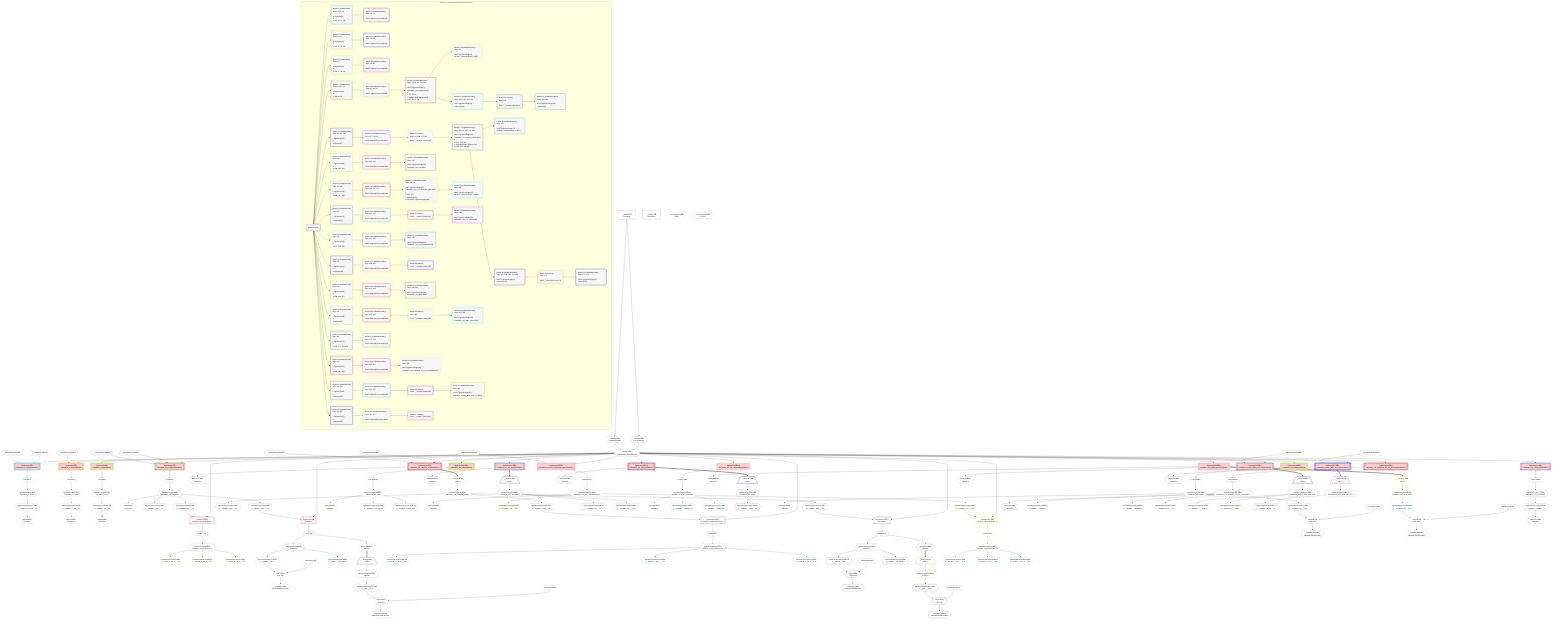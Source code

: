 %%{init: {'themeVariables': { 'fontSize': '12px'}}}%%
graph TD
    classDef path fill:#eee,stroke:#000,color:#000
    classDef plan fill:#fff,stroke-width:1px,color:#000
    classDef itemplan fill:#fff,stroke-width:2px,color:#000
    classDef unbatchedplan fill:#dff,stroke-width:1px,color:#000
    classDef sideeffectplan fill:#fcc,stroke-width:2px,color:#000
    classDef bucket fill:#f6f6f6,color:#000,stroke-width:2px,text-align:left


    %% define steps
    __Value3["__Value[3∈0]<br />ᐸcontextᐳ"]:::plan
    __Value5["__Value[5∈0]<br />ᐸrootValueᐳ"]:::plan
    __InputStaticLeaf9{{"__InputStaticLeaf[9∈0]"}}:::plan
    __InputStaticLeaf10{{"__InputStaticLeaf[10∈0]"}}:::plan
    Access12{{"Access[12∈0]<br />ᐸ3.pgSettingsᐳ"}}:::plan
    Access13{{"Access[13∈0]<br />ᐸ3.withPgClientᐳ"}}:::plan
    Object14{{"Object[14∈0]<br />ᐸ{pgSettings,withPgClient}ᐳ"}}:::plan
    PgSelect11[["PgSelect[11∈1]<br />ᐸmutation_in_inout(mutation)ᐳ"]]:::sideeffectplan
    First15{{"First[15∈1]"}}:::plan
    PgSelectSingle16{{"PgSelectSingle[16∈1]<br />ᐸmutation_in_inoutᐳ"}}:::plan
    PgClassExpression17{{"PgClassExpression[17∈1]<br />ᐸ__mutation_in_inout__.vᐳ"}}:::plan
    Object18{{"Object[18∈1]<br />ᐸ{result}ᐳ"}}:::plan
    __InputStaticLeaf21{{"__InputStaticLeaf[21∈0]"}}:::plan
    PgSelect22[["PgSelect[22∈3]<br />ᐸmutation_in_out(mutation)ᐳ"]]:::sideeffectplan
    First26{{"First[26∈3]"}}:::plan
    PgSelectSingle27{{"PgSelectSingle[27∈3]<br />ᐸmutation_in_outᐳ"}}:::plan
    PgClassExpression28{{"PgClassExpression[28∈3]<br />ᐸ__mutation_in_out__.vᐳ"}}:::plan
    Object29{{"Object[29∈3]<br />ᐸ{result}ᐳ"}}:::plan
    PgSelect32[["PgSelect[32∈5]<br />ᐸmutation_out(mutation)ᐳ"]]:::sideeffectplan
    First36{{"First[36∈5]"}}:::plan
    PgSelectSingle37{{"PgSelectSingle[37∈5]<br />ᐸmutation_outᐳ"}}:::plan
    PgClassExpression38{{"PgClassExpression[38∈5]<br />ᐸ__mutation_out__.vᐳ"}}:::plan
    Object39{{"Object[39∈5]<br />ᐸ{result}ᐳ"}}:::plan
    __InputStaticLeaf42{{"__InputStaticLeaf[42∈0]"}}:::plan
    __InputStaticLeaf43{{"__InputStaticLeaf[43∈0]"}}:::plan
    PgSelect44[["PgSelect[44∈7]<br />ᐸmutation_out_complex(mutation)ᐳ"]]:::sideeffectplan
    First48{{"First[48∈7]"}}:::plan
    PgSelectSingle49{{"PgSelectSingle[49∈7]<br />ᐸmutation_out_complexᐳ"}}:::plan
    Object50{{"Object[50∈7]<br />ᐸ{result}ᐳ"}}:::plan
    PgClassExpression51{{"PgClassExpression[51∈9]<br />ᐸ__mutation...plex__.”x”ᐳ"}}:::plan
    PgClassExpression52{{"PgClassExpression[52∈9]<br />ᐸ__mutation...plex__.”y”ᐳ"}}:::plan
    PgSelect53[["PgSelect[53∈9]<br />ᐸfrmcdc_compoundType_1ᐳ"]]:::plan
    First57{{"First[57∈9]"}}:::plan
    PgSelectSingle58{{"PgSelectSingle[58∈9]<br />ᐸfrmcdc_compoundType_1ᐳ"}}:::plan
    PgClassExpression59{{"PgClassExpression[59∈10]<br />ᐸ__frmcdc_c...pe_1__.”a”ᐳ"}}:::plan
    PgClassExpression60{{"PgClassExpression[60∈10]<br />ᐸ__frmcdc_c...pe_1__.”b”ᐳ"}}:::plan
    PgClassExpression61{{"PgClassExpression[61∈10]<br />ᐸ__frmcdc_c...pe_1__.”c”ᐳ"}}:::plan
    PgClassExpression62{{"PgClassExpression[62∈9]<br />ᐸ__mutation...plex__.”z”ᐳ"}}:::plan
    PgSelect63[["PgSelect[63∈9]<br />ᐸpersonᐳ"]]:::plan
    First67{{"First[67∈9]"}}:::plan
    PgSelectSingle68{{"PgSelectSingle[68∈9]<br />ᐸpersonᐳ"}}:::plan
    Constant69{{"Constant[69∈8]"}}:::plan
    PgClassExpression70{{"PgClassExpression[70∈11]<br />ᐸ__person__.”id”ᐳ"}}:::plan
    List71{{"List[71∈11]<br />ᐸ69,70ᐳ"}}:::plan
    Lambda72{{"Lambda[72∈11]<br />ᐸbase64JSONEncodeᐳ"}}:::plan
    PgClassExpression74{{"PgClassExpression[74∈11]<br />ᐸ__person__...full_name”ᐳ"}}:::plan
    Connection100{{"Connection[100∈8]<br />ᐸ96ᐳ"}}:::plan
    Access315{{"Access[315∈11]<br />ᐸ67.1ᐳ"}}:::plan
    __Item102[/"__Item[102∈12]<br />ᐸ315ᐳ"\]:::itemplan
    PgSelectSingle103{{"PgSelectSingle[103∈12]<br />ᐸpostᐳ"}}:::plan
    Constant104{{"Constant[104∈8]"}}:::plan
    PgClassExpression105{{"PgClassExpression[105∈13]<br />ᐸ__post__.”id”ᐳ"}}:::plan
    List106{{"List[106∈13]<br />ᐸ104,105ᐳ"}}:::plan
    Lambda107{{"Lambda[107∈13]<br />ᐸbase64JSONEncodeᐳ"}}:::plan
    __InputStaticLeaf111{{"__InputStaticLeaf[111∈0]"}}:::plan
    __InputStaticLeaf112{{"__InputStaticLeaf[112∈0]"}}:::plan
    PgSelect113[["PgSelect[113∈14]<br />ᐸmutation_out_complex_setof(mutation)ᐳ"]]:::sideeffectplan
    Object117{{"Object[117∈14]<br />ᐸ{result}ᐳ"}}:::plan
    __Item118[/"__Item[118∈16]<br />ᐸ113ᐳ"\]:::itemplan
    PgSelectSingle119{{"PgSelectSingle[119∈16]<br />ᐸmutation_out_complex_setofᐳ"}}:::plan
    PgClassExpression120{{"PgClassExpression[120∈17]<br />ᐸ__mutation...etof__.”x”ᐳ"}}:::plan
    PgClassExpression121{{"PgClassExpression[121∈17]<br />ᐸ__mutation...etof__.”y”ᐳ"}}:::plan
    PgSelect122[["PgSelect[122∈17]<br />ᐸfrmcdc_compoundType_1ᐳ"]]:::plan
    First126{{"First[126∈17]"}}:::plan
    PgSelectSingle127{{"PgSelectSingle[127∈17]<br />ᐸfrmcdc_compoundType_1ᐳ"}}:::plan
    PgClassExpression128{{"PgClassExpression[128∈18]<br />ᐸ__frmcdc_c...pe_1__.”a”ᐳ"}}:::plan
    PgClassExpression129{{"PgClassExpression[129∈18]<br />ᐸ__frmcdc_c...pe_1__.”b”ᐳ"}}:::plan
    PgClassExpression130{{"PgClassExpression[130∈18]<br />ᐸ__frmcdc_c...pe_1__.”c”ᐳ"}}:::plan
    PgClassExpression131{{"PgClassExpression[131∈17]<br />ᐸ__mutation...etof__.”z”ᐳ"}}:::plan
    PgSelect132[["PgSelect[132∈17]<br />ᐸpersonᐳ"]]:::plan
    First136{{"First[136∈17]"}}:::plan
    PgSelectSingle137{{"PgSelectSingle[137∈17]<br />ᐸpersonᐳ"}}:::plan
    Constant138{{"Constant[138∈15]"}}:::plan
    PgClassExpression139{{"PgClassExpression[139∈19]<br />ᐸ__person__.”id”ᐳ"}}:::plan
    List140{{"List[140∈19]<br />ᐸ138,139ᐳ"}}:::plan
    Lambda141{{"Lambda[141∈19]<br />ᐸbase64JSONEncodeᐳ"}}:::plan
    PgClassExpression143{{"PgClassExpression[143∈19]<br />ᐸ__person__...full_name”ᐳ"}}:::plan
    Connection169{{"Connection[169∈15]<br />ᐸ165ᐳ"}}:::plan
    Access316{{"Access[316∈19]<br />ᐸ136.0ᐳ"}}:::plan
    __Item171[/"__Item[171∈20]<br />ᐸ316ᐳ"\]:::itemplan
    PgSelectSingle172{{"PgSelectSingle[172∈20]<br />ᐸpostᐳ"}}:::plan
    Constant173{{"Constant[173∈15]"}}:::plan
    PgClassExpression174{{"PgClassExpression[174∈21]<br />ᐸ__post__.”id”ᐳ"}}:::plan
    List175{{"List[175∈21]<br />ᐸ173,174ᐳ"}}:::plan
    Lambda176{{"Lambda[176∈21]<br />ᐸbase64JSONEncodeᐳ"}}:::plan
    PgSelect180[["PgSelect[180∈22]<br />ᐸmutation_out_out(mutation)ᐳ"]]:::sideeffectplan
    First184{{"First[184∈22]"}}:::plan
    PgSelectSingle185{{"PgSelectSingle[185∈22]<br />ᐸmutation_out_outᐳ"}}:::plan
    Object186{{"Object[186∈22]<br />ᐸ{result}ᐳ"}}:::plan
    PgClassExpression187{{"PgClassExpression[187∈24]<br />ᐸ__mutation...first_out”ᐳ"}}:::plan
    PgClassExpression188{{"PgClassExpression[188∈24]<br />ᐸ__mutation...econd_out”ᐳ"}}:::plan
    __InputStaticLeaf191{{"__InputStaticLeaf[191∈0]"}}:::plan
    PgSelect192[["PgSelect[192∈25]<br />ᐸmutation_out_out_compound_type(mutation)ᐳ"]]:::sideeffectplan
    First196{{"First[196∈25]"}}:::plan
    PgSelectSingle197{{"PgSelectSingle[197∈25]<br />ᐸmutation_out_out_compound_typeᐳ"}}:::plan
    Object198{{"Object[198∈25]<br />ᐸ{result}ᐳ"}}:::plan
    PgClassExpression199{{"PgClassExpression[199∈27]<br />ᐸ__mutation...ype__.”o1”ᐳ"}}:::plan
    PgClassExpression200{{"PgClassExpression[200∈27]<br />ᐸ__mutation...ype__.”o2”ᐳ"}}:::plan
    PgSelect201[["PgSelect[201∈27]<br />ᐸfrmcdc_compoundType_1ᐳ"]]:::plan
    First205{{"First[205∈27]"}}:::plan
    PgSelectSingle206{{"PgSelectSingle[206∈27]<br />ᐸfrmcdc_compoundType_1ᐳ"}}:::plan
    PgClassExpression207{{"PgClassExpression[207∈28]<br />ᐸ__frmcdc_c...pe_1__.”a”ᐳ"}}:::plan
    PgClassExpression208{{"PgClassExpression[208∈28]<br />ᐸ__frmcdc_c...pe_1__.”b”ᐳ"}}:::plan
    PgClassExpression209{{"PgClassExpression[209∈28]<br />ᐸ__frmcdc_c...pe_1__.”c”ᐳ"}}:::plan
    PgSelect212[["PgSelect[212∈29]<br />ᐸmutation_out_out_setof(mutation)ᐳ"]]:::sideeffectplan
    Object216{{"Object[216∈29]<br />ᐸ{result}ᐳ"}}:::plan
    __Item217[/"__Item[217∈31]<br />ᐸ212ᐳ"\]:::itemplan
    PgSelectSingle218{{"PgSelectSingle[218∈31]<br />ᐸmutation_out_out_setofᐳ"}}:::plan
    PgClassExpression219{{"PgClassExpression[219∈32]<br />ᐸ__mutation...tof__.”o1”ᐳ"}}:::plan
    PgClassExpression220{{"PgClassExpression[220∈32]<br />ᐸ__mutation...tof__.”o2”ᐳ"}}:::plan
    PgSelect223[["PgSelect[223∈33]<br />ᐸmutation_out_out_unnamed(mutation)ᐳ"]]:::sideeffectplan
    First227{{"First[227∈33]"}}:::plan
    PgSelectSingle228{{"PgSelectSingle[228∈33]<br />ᐸmutation_out_out_unnamedᐳ"}}:::plan
    Object229{{"Object[229∈33]<br />ᐸ{result}ᐳ"}}:::plan
    PgClassExpression230{{"PgClassExpression[230∈35]<br />ᐸ__mutation....”column1”ᐳ"}}:::plan
    PgClassExpression231{{"PgClassExpression[231∈35]<br />ᐸ__mutation....”column2”ᐳ"}}:::plan
    PgSelect234[["PgSelect[234∈36]<br />ᐸmutation_out_setof(mutation)ᐳ"]]:::sideeffectplan
    Object238{{"Object[238∈36]<br />ᐸ{result}ᐳ"}}:::plan
    __Item239[/"__Item[239∈38]<br />ᐸ234ᐳ"\]:::itemplan
    PgSelectSingle240{{"PgSelectSingle[240∈38]<br />ᐸmutation_out_setofᐳ"}}:::plan
    PgClassExpression241{{"PgClassExpression[241∈38]<br />ᐸ__mutation..._setof__.vᐳ"}}:::plan
    PgSelect244[["PgSelect[244∈39]<br />ᐸmutation_out_table(mutation)ᐳ"]]:::sideeffectplan
    First248{{"First[248∈39]"}}:::plan
    PgSelectSingle249{{"PgSelectSingle[249∈39]<br />ᐸmutation_out_tableᐳ"}}:::plan
    Object250{{"Object[250∈39]<br />ᐸ{result}ᐳ"}}:::plan
    Constant251{{"Constant[251∈40]"}}:::plan
    PgClassExpression252{{"PgClassExpression[252∈41]<br />ᐸ__mutation...ble__.”id”ᐳ"}}:::plan
    List253{{"List[253∈41]<br />ᐸ251,252ᐳ"}}:::plan
    Lambda254{{"Lambda[254∈41]<br />ᐸbase64JSONEncodeᐳ"}}:::plan
    PgSelect258[["PgSelect[258∈42]<br />ᐸmutation_out_table_setof(mutation)ᐳ"]]:::sideeffectplan
    Object262{{"Object[262∈42]<br />ᐸ{result}ᐳ"}}:::plan
    __Item263[/"__Item[263∈44]<br />ᐸ258ᐳ"\]:::itemplan
    PgSelectSingle264{{"PgSelectSingle[264∈44]<br />ᐸmutation_out_table_setofᐳ"}}:::plan
    Constant265{{"Constant[265∈43]"}}:::plan
    PgClassExpression266{{"PgClassExpression[266∈45]<br />ᐸ__mutation...tof__.”id”ᐳ"}}:::plan
    List267{{"List[267∈45]<br />ᐸ265,266ᐳ"}}:::plan
    Lambda268{{"Lambda[268∈45]<br />ᐸbase64JSONEncodeᐳ"}}:::plan
    PgSelect272[["PgSelect[272∈46]<br />ᐸmutation_out_unnamed(mutation)ᐳ"]]:::sideeffectplan
    First276{{"First[276∈46]"}}:::plan
    PgSelectSingle277{{"PgSelectSingle[277∈46]<br />ᐸmutation_out_unnamedᐳ"}}:::plan
    PgClassExpression278{{"PgClassExpression[278∈46]<br />ᐸ__mutation...nnamed__.vᐳ"}}:::plan
    Object279{{"Object[279∈46]<br />ᐸ{result}ᐳ"}}:::plan
    PgSelect282[["PgSelect[282∈48]<br />ᐸmutation_out_unnamed_out_out_unnamed(mutation)ᐳ"]]:::sideeffectplan
    First286{{"First[286∈48]"}}:::plan
    PgSelectSingle287{{"PgSelectSingle[287∈48]<br />ᐸmutation_out_unnamed_out_out_unnamedᐳ"}}:::plan
    Object288{{"Object[288∈48]<br />ᐸ{result}ᐳ"}}:::plan
    PgClassExpression289{{"PgClassExpression[289∈50]<br />ᐸ__mutation....”column1”ᐳ"}}:::plan
    PgClassExpression290{{"PgClassExpression[290∈50]<br />ᐸ__mutation....”column3”ᐳ"}}:::plan
    PgClassExpression291{{"PgClassExpression[291∈50]<br />ᐸ__mutation...med__.”o2”ᐳ"}}:::plan
    __InputStaticLeaf294{{"__InputStaticLeaf[294∈0]"}}:::plan
    PgSelect295[["PgSelect[295∈51]<br />ᐸmutation_returns_table_multi_col(mutation)ᐳ"]]:::sideeffectplan
    Object299{{"Object[299∈51]<br />ᐸ{result}ᐳ"}}:::plan
    __Item300[/"__Item[300∈53]<br />ᐸ295ᐳ"\]:::itemplan
    PgSelectSingle301{{"PgSelectSingle[301∈53]<br />ᐸmutation_returns_table_multi_colᐳ"}}:::plan
    PgClassExpression302{{"PgClassExpression[302∈54]<br />ᐸ__mutation...l__.”col1”ᐳ"}}:::plan
    PgClassExpression303{{"PgClassExpression[303∈54]<br />ᐸ__mutation...l__.”col2”ᐳ"}}:::plan
    __InputStaticLeaf306{{"__InputStaticLeaf[306∈0]"}}:::plan
    PgSelect307[["PgSelect[307∈55]<br />ᐸmutation_returns_table_one_col(mutation)ᐳ"]]:::sideeffectplan
    Object311{{"Object[311∈55]<br />ᐸ{result}ᐳ"}}:::plan
    __Item312[/"__Item[312∈57]<br />ᐸ307ᐳ"\]:::itemplan
    PgSelectSingle313{{"PgSelectSingle[313∈57]<br />ᐸmutation_returns_table_one_colᐳ"}}:::plan
    PgClassExpression314{{"PgClassExpression[314∈57]<br />ᐸ__mutation...ne_col__.vᐳ"}}:::plan

    %% plan dependencies
    __Value3 --> Access12
    __Value3 --> Access13
    Access12 & Access13 --> Object14
    Object14 & __InputStaticLeaf9 & __InputStaticLeaf10 --> PgSelect11
    PgSelect11 --> First15
    First15 --> PgSelectSingle16
    PgSelectSingle16 --> PgClassExpression17
    PgClassExpression17 --> Object18
    Object14 & __InputStaticLeaf21 --> PgSelect22
    PgSelect22 --> First26
    First26 --> PgSelectSingle27
    PgSelectSingle27 --> PgClassExpression28
    PgClassExpression28 --> Object29
    Object14 --> PgSelect32
    PgSelect32 --> First36
    First36 --> PgSelectSingle37
    PgSelectSingle37 --> PgClassExpression38
    PgClassExpression38 --> Object39
    Object14 & __InputStaticLeaf42 & __InputStaticLeaf43 --> PgSelect44
    PgSelect44 --> First48
    First48 --> PgSelectSingle49
    PgSelectSingle49 --> Object50
    PgSelectSingle49 --> PgClassExpression51
    PgSelectSingle49 --> PgClassExpression52
    Object14 & PgClassExpression52 --> PgSelect53
    PgSelect53 --> First57
    First57 --> PgSelectSingle58
    PgSelectSingle58 --> PgClassExpression59
    PgSelectSingle58 --> PgClassExpression60
    PgSelectSingle58 --> PgClassExpression61
    PgSelectSingle49 --> PgClassExpression62
    Object14 & PgClassExpression62 --> PgSelect63
    PgSelect63 --> First67
    First67 --> PgSelectSingle68
    PgSelectSingle68 --> PgClassExpression70
    Constant69 & PgClassExpression70 --> List71
    List71 --> Lambda72
    PgSelectSingle68 --> PgClassExpression74
    First67 --> Access315
    Access315 ==> __Item102
    __Item102 --> PgSelectSingle103
    PgSelectSingle103 --> PgClassExpression105
    Constant104 & PgClassExpression105 --> List106
    List106 --> Lambda107
    Object14 & __InputStaticLeaf111 & __InputStaticLeaf112 --> PgSelect113
    PgSelect113 --> Object117
    PgSelect113 ==> __Item118
    __Item118 --> PgSelectSingle119
    PgSelectSingle119 --> PgClassExpression120
    PgSelectSingle119 --> PgClassExpression121
    Object14 & PgClassExpression121 --> PgSelect122
    PgSelect122 --> First126
    First126 --> PgSelectSingle127
    PgSelectSingle127 --> PgClassExpression128
    PgSelectSingle127 --> PgClassExpression129
    PgSelectSingle127 --> PgClassExpression130
    PgSelectSingle119 --> PgClassExpression131
    Object14 & PgClassExpression131 --> PgSelect132
    PgSelect132 --> First136
    First136 --> PgSelectSingle137
    PgSelectSingle137 --> PgClassExpression139
    Constant138 & PgClassExpression139 --> List140
    List140 --> Lambda141
    PgSelectSingle137 --> PgClassExpression143
    First136 --> Access316
    Access316 ==> __Item171
    __Item171 --> PgSelectSingle172
    PgSelectSingle172 --> PgClassExpression174
    Constant173 & PgClassExpression174 --> List175
    List175 --> Lambda176
    Object14 --> PgSelect180
    PgSelect180 --> First184
    First184 --> PgSelectSingle185
    PgSelectSingle185 --> Object186
    PgSelectSingle185 --> PgClassExpression187
    PgSelectSingle185 --> PgClassExpression188
    Object14 & __InputStaticLeaf191 --> PgSelect192
    PgSelect192 --> First196
    First196 --> PgSelectSingle197
    PgSelectSingle197 --> Object198
    PgSelectSingle197 --> PgClassExpression199
    PgSelectSingle197 --> PgClassExpression200
    Object14 & PgClassExpression200 --> PgSelect201
    PgSelect201 --> First205
    First205 --> PgSelectSingle206
    PgSelectSingle206 --> PgClassExpression207
    PgSelectSingle206 --> PgClassExpression208
    PgSelectSingle206 --> PgClassExpression209
    Object14 --> PgSelect212
    PgSelect212 --> Object216
    PgSelect212 ==> __Item217
    __Item217 --> PgSelectSingle218
    PgSelectSingle218 --> PgClassExpression219
    PgSelectSingle218 --> PgClassExpression220
    Object14 --> PgSelect223
    PgSelect223 --> First227
    First227 --> PgSelectSingle228
    PgSelectSingle228 --> Object229
    PgSelectSingle228 --> PgClassExpression230
    PgSelectSingle228 --> PgClassExpression231
    Object14 --> PgSelect234
    PgSelect234 --> Object238
    PgSelect234 ==> __Item239
    __Item239 --> PgSelectSingle240
    PgSelectSingle240 --> PgClassExpression241
    Object14 --> PgSelect244
    PgSelect244 --> First248
    First248 --> PgSelectSingle249
    PgSelectSingle249 --> Object250
    PgSelectSingle249 --> PgClassExpression252
    Constant251 & PgClassExpression252 --> List253
    List253 --> Lambda254
    Object14 --> PgSelect258
    PgSelect258 --> Object262
    PgSelect258 ==> __Item263
    __Item263 --> PgSelectSingle264
    PgSelectSingle264 --> PgClassExpression266
    Constant265 & PgClassExpression266 --> List267
    List267 --> Lambda268
    Object14 --> PgSelect272
    PgSelect272 --> First276
    First276 --> PgSelectSingle277
    PgSelectSingle277 --> PgClassExpression278
    PgClassExpression278 --> Object279
    Object14 --> PgSelect282
    PgSelect282 --> First286
    First286 --> PgSelectSingle287
    PgSelectSingle287 --> Object288
    PgSelectSingle287 --> PgClassExpression289
    PgSelectSingle287 --> PgClassExpression290
    PgSelectSingle287 --> PgClassExpression291
    Object14 & __InputStaticLeaf294 --> PgSelect295
    PgSelect295 --> Object299
    PgSelect295 ==> __Item300
    __Item300 --> PgSelectSingle301
    PgSelectSingle301 --> PgClassExpression302
    PgSelectSingle301 --> PgClassExpression303
    Object14 & __InputStaticLeaf306 --> PgSelect307
    PgSelect307 --> Object311
    PgSelect307 ==> __Item312
    __Item312 --> PgSelectSingle313
    PgSelectSingle313 --> PgClassExpression314

    subgraph "Buckets for mutations/v4/mutation-return-types"
    Bucket0("Bucket 0 (root)"):::bucket
    classDef bucket0 stroke:#696969
    class Bucket0,__Value3,__Value5,__InputStaticLeaf9,__InputStaticLeaf10,Access12,Access13,Object14,__InputStaticLeaf21,__InputStaticLeaf42,__InputStaticLeaf43,__InputStaticLeaf111,__InputStaticLeaf112,__InputStaticLeaf191,__InputStaticLeaf294,__InputStaticLeaf306 bucket0
    Bucket1("Bucket 1 (mutationField)<br />Deps: 14, 9, 10<br /><br />1: PgSelect[11]<br />2: <br />ᐳ: 15, 16, 17, 18"):::bucket
    classDef bucket1 stroke:#00bfff
    class Bucket1,PgSelect11,First15,PgSelectSingle16,PgClassExpression17,Object18 bucket1
    Bucket2("Bucket 2 (nullableBoundary)<br />Deps: 18, 17<br /><br />ROOT Object{1}ᐸ{result}ᐳ[18]"):::bucket
    classDef bucket2 stroke:#7f007f
    class Bucket2 bucket2
    Bucket3("Bucket 3 (mutationField)<br />Deps: 14, 21<br /><br />1: PgSelect[22]<br />2: <br />ᐳ: 26, 27, 28, 29"):::bucket
    classDef bucket3 stroke:#ffa500
    class Bucket3,PgSelect22,First26,PgSelectSingle27,PgClassExpression28,Object29 bucket3
    Bucket4("Bucket 4 (nullableBoundary)<br />Deps: 29, 28<br /><br />ROOT Object{3}ᐸ{result}ᐳ[29]"):::bucket
    classDef bucket4 stroke:#0000ff
    class Bucket4 bucket4
    Bucket5("Bucket 5 (mutationField)<br />Deps: 14<br /><br />1: PgSelect[32]<br />2: <br />ᐳ: 36, 37, 38, 39"):::bucket
    classDef bucket5 stroke:#7fff00
    class Bucket5,PgSelect32,First36,PgSelectSingle37,PgClassExpression38,Object39 bucket5
    Bucket6("Bucket 6 (nullableBoundary)<br />Deps: 39, 38<br /><br />ROOT Object{5}ᐸ{result}ᐳ[39]"):::bucket
    classDef bucket6 stroke:#ff1493
    class Bucket6 bucket6
    Bucket7("Bucket 7 (mutationField)<br />Deps: 14, 42, 43<br /><br />1: PgSelect[44]<br />2: <br />ᐳ: 48, 49, 50"):::bucket
    classDef bucket7 stroke:#808000
    class Bucket7,PgSelect44,First48,PgSelectSingle49,Object50 bucket7
    Bucket8("Bucket 8 (nullableBoundary)<br />Deps: 50, 49, 14<br /><br />ROOT Object{7}ᐸ{result}ᐳ[50]"):::bucket
    classDef bucket8 stroke:#dda0dd
    class Bucket8,Constant69,Connection100,Constant104 bucket8
    Bucket9("Bucket 9 (nullableBoundary)<br />Deps: 49, 14, 69, 104, 100<br /><br />ROOT PgSelectSingle{7}ᐸmutation_out_complexᐳ[49]<br />1: <br />ᐳ: 51, 52, 62<br />2: PgSelect[53], PgSelect[63]<br />ᐳ: 57, 58, 67, 68"):::bucket
    classDef bucket9 stroke:#ff0000
    class Bucket9,PgClassExpression51,PgClassExpression52,PgSelect53,First57,PgSelectSingle58,PgClassExpression62,PgSelect63,First67,PgSelectSingle68 bucket9
    Bucket10("Bucket 10 (nullableBoundary)<br />Deps: 58<br /><br />ROOT PgSelectSingle{9}ᐸfrmcdc_compoundType_1ᐳ[58]"):::bucket
    classDef bucket10 stroke:#ffff00
    class Bucket10,PgClassExpression59,PgClassExpression60,PgClassExpression61 bucket10
    Bucket11("Bucket 11 (nullableBoundary)<br />Deps: 68, 69, 67, 104, 100<br /><br />ROOT PgSelectSingle{9}ᐸpersonᐳ[68]"):::bucket
    classDef bucket11 stroke:#00ffff
    class Bucket11,PgClassExpression70,List71,Lambda72,PgClassExpression74,Access315 bucket11
    Bucket12("Bucket 12 (listItem)<br />Deps: 104<br /><br />ROOT __Item{12}ᐸ315ᐳ[102]"):::bucket
    classDef bucket12 stroke:#4169e1
    class Bucket12,__Item102,PgSelectSingle103 bucket12
    Bucket13("Bucket 13 (nullableBoundary)<br />Deps: 103, 104<br /><br />ROOT PgSelectSingle{12}ᐸpostᐳ[103]"):::bucket
    classDef bucket13 stroke:#3cb371
    class Bucket13,PgClassExpression105,List106,Lambda107 bucket13
    Bucket14("Bucket 14 (mutationField)<br />Deps: 14, 111, 112<br /><br />1: PgSelect[113]<br />2: <br />ᐳ: Object[117]"):::bucket
    classDef bucket14 stroke:#a52a2a
    class Bucket14,PgSelect113,Object117 bucket14
    Bucket15("Bucket 15 (nullableBoundary)<br />Deps: 117, 113, 14<br /><br />ROOT Object{14}ᐸ{result}ᐳ[117]"):::bucket
    classDef bucket15 stroke:#ff00ff
    class Bucket15,Constant138,Connection169,Constant173 bucket15
    Bucket16("Bucket 16 (listItem)<br />Deps: 14, 138, 173, 169<br /><br />ROOT __Item{16}ᐸ113ᐳ[118]"):::bucket
    classDef bucket16 stroke:#f5deb3
    class Bucket16,__Item118,PgSelectSingle119 bucket16
    Bucket17("Bucket 17 (nullableBoundary)<br />Deps: 119, 14, 138, 173, 169<br /><br />ROOT PgSelectSingle{16}ᐸmutation_out_complex_setofᐳ[119]<br />1: <br />ᐳ: 120, 121, 131<br />2: PgSelect[122], PgSelect[132]<br />ᐳ: 126, 127, 136, 137"):::bucket
    classDef bucket17 stroke:#696969
    class Bucket17,PgClassExpression120,PgClassExpression121,PgSelect122,First126,PgSelectSingle127,PgClassExpression131,PgSelect132,First136,PgSelectSingle137 bucket17
    Bucket18("Bucket 18 (nullableBoundary)<br />Deps: 127<br /><br />ROOT PgSelectSingle{17}ᐸfrmcdc_compoundType_1ᐳ[127]"):::bucket
    classDef bucket18 stroke:#00bfff
    class Bucket18,PgClassExpression128,PgClassExpression129,PgClassExpression130 bucket18
    Bucket19("Bucket 19 (nullableBoundary)<br />Deps: 137, 138, 136, 173, 169<br /><br />ROOT PgSelectSingle{17}ᐸpersonᐳ[137]"):::bucket
    classDef bucket19 stroke:#7f007f
    class Bucket19,PgClassExpression139,List140,Lambda141,PgClassExpression143,Access316 bucket19
    Bucket20("Bucket 20 (listItem)<br />Deps: 173<br /><br />ROOT __Item{20}ᐸ316ᐳ[171]"):::bucket
    classDef bucket20 stroke:#ffa500
    class Bucket20,__Item171,PgSelectSingle172 bucket20
    Bucket21("Bucket 21 (nullableBoundary)<br />Deps: 172, 173<br /><br />ROOT PgSelectSingle{20}ᐸpostᐳ[172]"):::bucket
    classDef bucket21 stroke:#0000ff
    class Bucket21,PgClassExpression174,List175,Lambda176 bucket21
    Bucket22("Bucket 22 (mutationField)<br />Deps: 14<br /><br />1: PgSelect[180]<br />2: <br />ᐳ: 184, 185, 186"):::bucket
    classDef bucket22 stroke:#7fff00
    class Bucket22,PgSelect180,First184,PgSelectSingle185,Object186 bucket22
    Bucket23("Bucket 23 (nullableBoundary)<br />Deps: 186, 185<br /><br />ROOT Object{22}ᐸ{result}ᐳ[186]"):::bucket
    classDef bucket23 stroke:#ff1493
    class Bucket23 bucket23
    Bucket24("Bucket 24 (nullableBoundary)<br />Deps: 185<br /><br />ROOT PgSelectSingle{22}ᐸmutation_out_outᐳ[185]"):::bucket
    classDef bucket24 stroke:#808000
    class Bucket24,PgClassExpression187,PgClassExpression188 bucket24
    Bucket25("Bucket 25 (mutationField)<br />Deps: 14, 191<br /><br />1: PgSelect[192]<br />2: <br />ᐳ: 196, 197, 198"):::bucket
    classDef bucket25 stroke:#dda0dd
    class Bucket25,PgSelect192,First196,PgSelectSingle197,Object198 bucket25
    Bucket26("Bucket 26 (nullableBoundary)<br />Deps: 198, 197, 14<br /><br />ROOT Object{25}ᐸ{result}ᐳ[198]"):::bucket
    classDef bucket26 stroke:#ff0000
    class Bucket26 bucket26
    Bucket27("Bucket 27 (nullableBoundary)<br />Deps: 197, 14<br /><br />ROOT PgSelectSingle{25}ᐸmutation_out_out_compound_typeᐳ[197]<br />1: <br />ᐳ: 199, 200<br />2: PgSelect[201]<br />ᐳ: First[205], PgSelectSingle[206]"):::bucket
    classDef bucket27 stroke:#ffff00
    class Bucket27,PgClassExpression199,PgClassExpression200,PgSelect201,First205,PgSelectSingle206 bucket27
    Bucket28("Bucket 28 (nullableBoundary)<br />Deps: 206<br /><br />ROOT PgSelectSingle{27}ᐸfrmcdc_compoundType_1ᐳ[206]"):::bucket
    classDef bucket28 stroke:#00ffff
    class Bucket28,PgClassExpression207,PgClassExpression208,PgClassExpression209 bucket28
    Bucket29("Bucket 29 (mutationField)<br />Deps: 14<br /><br />1: PgSelect[212]<br />2: <br />ᐳ: Object[216]"):::bucket
    classDef bucket29 stroke:#4169e1
    class Bucket29,PgSelect212,Object216 bucket29
    Bucket30("Bucket 30 (nullableBoundary)<br />Deps: 216, 212<br /><br />ROOT Object{29}ᐸ{result}ᐳ[216]"):::bucket
    classDef bucket30 stroke:#3cb371
    class Bucket30 bucket30
    Bucket31("Bucket 31 (listItem)<br />ROOT __Item{31}ᐸ212ᐳ[217]"):::bucket
    classDef bucket31 stroke:#a52a2a
    class Bucket31,__Item217,PgSelectSingle218 bucket31
    Bucket32("Bucket 32 (nullableBoundary)<br />Deps: 218<br /><br />ROOT PgSelectSingle{31}ᐸmutation_out_out_setofᐳ[218]"):::bucket
    classDef bucket32 stroke:#ff00ff
    class Bucket32,PgClassExpression219,PgClassExpression220 bucket32
    Bucket33("Bucket 33 (mutationField)<br />Deps: 14<br /><br />1: PgSelect[223]<br />2: <br />ᐳ: 227, 228, 229"):::bucket
    classDef bucket33 stroke:#f5deb3
    class Bucket33,PgSelect223,First227,PgSelectSingle228,Object229 bucket33
    Bucket34("Bucket 34 (nullableBoundary)<br />Deps: 229, 228<br /><br />ROOT Object{33}ᐸ{result}ᐳ[229]"):::bucket
    classDef bucket34 stroke:#696969
    class Bucket34 bucket34
    Bucket35("Bucket 35 (nullableBoundary)<br />Deps: 228<br /><br />ROOT PgSelectSingle{33}ᐸmutation_out_out_unnamedᐳ[228]"):::bucket
    classDef bucket35 stroke:#00bfff
    class Bucket35,PgClassExpression230,PgClassExpression231 bucket35
    Bucket36("Bucket 36 (mutationField)<br />Deps: 14<br /><br />1: PgSelect[234]<br />2: <br />ᐳ: Object[238]"):::bucket
    classDef bucket36 stroke:#7f007f
    class Bucket36,PgSelect234,Object238 bucket36
    Bucket37("Bucket 37 (nullableBoundary)<br />Deps: 238, 234<br /><br />ROOT Object{36}ᐸ{result}ᐳ[238]"):::bucket
    classDef bucket37 stroke:#ffa500
    class Bucket37 bucket37
    Bucket38("Bucket 38 (listItem)<br />ROOT __Item{38}ᐸ234ᐳ[239]"):::bucket
    classDef bucket38 stroke:#0000ff
    class Bucket38,__Item239,PgSelectSingle240,PgClassExpression241 bucket38
    Bucket39("Bucket 39 (mutationField)<br />Deps: 14<br /><br />1: PgSelect[244]<br />2: <br />ᐳ: 248, 249, 250"):::bucket
    classDef bucket39 stroke:#7fff00
    class Bucket39,PgSelect244,First248,PgSelectSingle249,Object250 bucket39
    Bucket40("Bucket 40 (nullableBoundary)<br />Deps: 250, 249<br /><br />ROOT Object{39}ᐸ{result}ᐳ[250]"):::bucket
    classDef bucket40 stroke:#ff1493
    class Bucket40,Constant251 bucket40
    Bucket41("Bucket 41 (nullableBoundary)<br />Deps: 249, 251<br /><br />ROOT PgSelectSingle{39}ᐸmutation_out_tableᐳ[249]"):::bucket
    classDef bucket41 stroke:#808000
    class Bucket41,PgClassExpression252,List253,Lambda254 bucket41
    Bucket42("Bucket 42 (mutationField)<br />Deps: 14<br /><br />1: PgSelect[258]<br />2: <br />ᐳ: Object[262]"):::bucket
    classDef bucket42 stroke:#dda0dd
    class Bucket42,PgSelect258,Object262 bucket42
    Bucket43("Bucket 43 (nullableBoundary)<br />Deps: 262, 258<br /><br />ROOT Object{42}ᐸ{result}ᐳ[262]"):::bucket
    classDef bucket43 stroke:#ff0000
    class Bucket43,Constant265 bucket43
    Bucket44("Bucket 44 (listItem)<br />Deps: 265<br /><br />ROOT __Item{44}ᐸ258ᐳ[263]"):::bucket
    classDef bucket44 stroke:#ffff00
    class Bucket44,__Item263,PgSelectSingle264 bucket44
    Bucket45("Bucket 45 (nullableBoundary)<br />Deps: 264, 265<br /><br />ROOT PgSelectSingle{44}ᐸmutation_out_table_setofᐳ[264]"):::bucket
    classDef bucket45 stroke:#00ffff
    class Bucket45,PgClassExpression266,List267,Lambda268 bucket45
    Bucket46("Bucket 46 (mutationField)<br />Deps: 14<br /><br />1: PgSelect[272]<br />2: <br />ᐳ: 276, 277, 278, 279"):::bucket
    classDef bucket46 stroke:#4169e1
    class Bucket46,PgSelect272,First276,PgSelectSingle277,PgClassExpression278,Object279 bucket46
    Bucket47("Bucket 47 (nullableBoundary)<br />Deps: 279, 278<br /><br />ROOT Object{46}ᐸ{result}ᐳ[279]"):::bucket
    classDef bucket47 stroke:#3cb371
    class Bucket47 bucket47
    Bucket48("Bucket 48 (mutationField)<br />Deps: 14<br /><br />1: PgSelect[282]<br />2: <br />ᐳ: 286, 287, 288"):::bucket
    classDef bucket48 stroke:#a52a2a
    class Bucket48,PgSelect282,First286,PgSelectSingle287,Object288 bucket48
    Bucket49("Bucket 49 (nullableBoundary)<br />Deps: 288, 287<br /><br />ROOT Object{48}ᐸ{result}ᐳ[288]"):::bucket
    classDef bucket49 stroke:#ff00ff
    class Bucket49 bucket49
    Bucket50("Bucket 50 (nullableBoundary)<br />Deps: 287<br /><br />ROOT PgSelectSingle{48}ᐸmutation_out_unnamed_out_out_unnamedᐳ[287]"):::bucket
    classDef bucket50 stroke:#f5deb3
    class Bucket50,PgClassExpression289,PgClassExpression290,PgClassExpression291 bucket50
    Bucket51("Bucket 51 (mutationField)<br />Deps: 14, 294<br /><br />1: PgSelect[295]<br />2: <br />ᐳ: Object[299]"):::bucket
    classDef bucket51 stroke:#696969
    class Bucket51,PgSelect295,Object299 bucket51
    Bucket52("Bucket 52 (nullableBoundary)<br />Deps: 299, 295<br /><br />ROOT Object{51}ᐸ{result}ᐳ[299]"):::bucket
    classDef bucket52 stroke:#00bfff
    class Bucket52 bucket52
    Bucket53("Bucket 53 (listItem)<br />ROOT __Item{53}ᐸ295ᐳ[300]"):::bucket
    classDef bucket53 stroke:#7f007f
    class Bucket53,__Item300,PgSelectSingle301 bucket53
    Bucket54("Bucket 54 (nullableBoundary)<br />Deps: 301<br /><br />ROOT PgSelectSingle{53}ᐸmutation_returns_table_multi_colᐳ[301]"):::bucket
    classDef bucket54 stroke:#ffa500
    class Bucket54,PgClassExpression302,PgClassExpression303 bucket54
    Bucket55("Bucket 55 (mutationField)<br />Deps: 14, 306<br /><br />1: PgSelect[307]<br />2: <br />ᐳ: Object[311]"):::bucket
    classDef bucket55 stroke:#0000ff
    class Bucket55,PgSelect307,Object311 bucket55
    Bucket56("Bucket 56 (nullableBoundary)<br />Deps: 311, 307<br /><br />ROOT Object{55}ᐸ{result}ᐳ[311]"):::bucket
    classDef bucket56 stroke:#7fff00
    class Bucket56 bucket56
    Bucket57("Bucket 57 (listItem)<br />ROOT __Item{57}ᐸ307ᐳ[312]"):::bucket
    classDef bucket57 stroke:#ff1493
    class Bucket57,__Item312,PgSelectSingle313,PgClassExpression314 bucket57
    Bucket0 --> Bucket1 & Bucket3 & Bucket5 & Bucket7 & Bucket14 & Bucket22 & Bucket25 & Bucket29 & Bucket33 & Bucket36 & Bucket39 & Bucket42 & Bucket46 & Bucket48 & Bucket51 & Bucket55
    Bucket1 --> Bucket2
    Bucket3 --> Bucket4
    Bucket5 --> Bucket6
    Bucket7 --> Bucket8
    Bucket8 --> Bucket9
    Bucket9 --> Bucket10 & Bucket11
    Bucket11 --> Bucket12
    Bucket12 --> Bucket13
    Bucket14 --> Bucket15
    Bucket15 --> Bucket16
    Bucket16 --> Bucket17
    Bucket17 --> Bucket18 & Bucket19
    Bucket19 --> Bucket20
    Bucket20 --> Bucket21
    Bucket22 --> Bucket23
    Bucket23 --> Bucket24
    Bucket25 --> Bucket26
    Bucket26 --> Bucket27
    Bucket27 --> Bucket28
    Bucket29 --> Bucket30
    Bucket30 --> Bucket31
    Bucket31 --> Bucket32
    Bucket33 --> Bucket34
    Bucket34 --> Bucket35
    Bucket36 --> Bucket37
    Bucket37 --> Bucket38
    Bucket39 --> Bucket40
    Bucket40 --> Bucket41
    Bucket42 --> Bucket43
    Bucket43 --> Bucket44
    Bucket44 --> Bucket45
    Bucket46 --> Bucket47
    Bucket48 --> Bucket49
    Bucket49 --> Bucket50
    Bucket51 --> Bucket52
    Bucket52 --> Bucket53
    Bucket53 --> Bucket54
    Bucket55 --> Bucket56
    Bucket56 --> Bucket57
    end